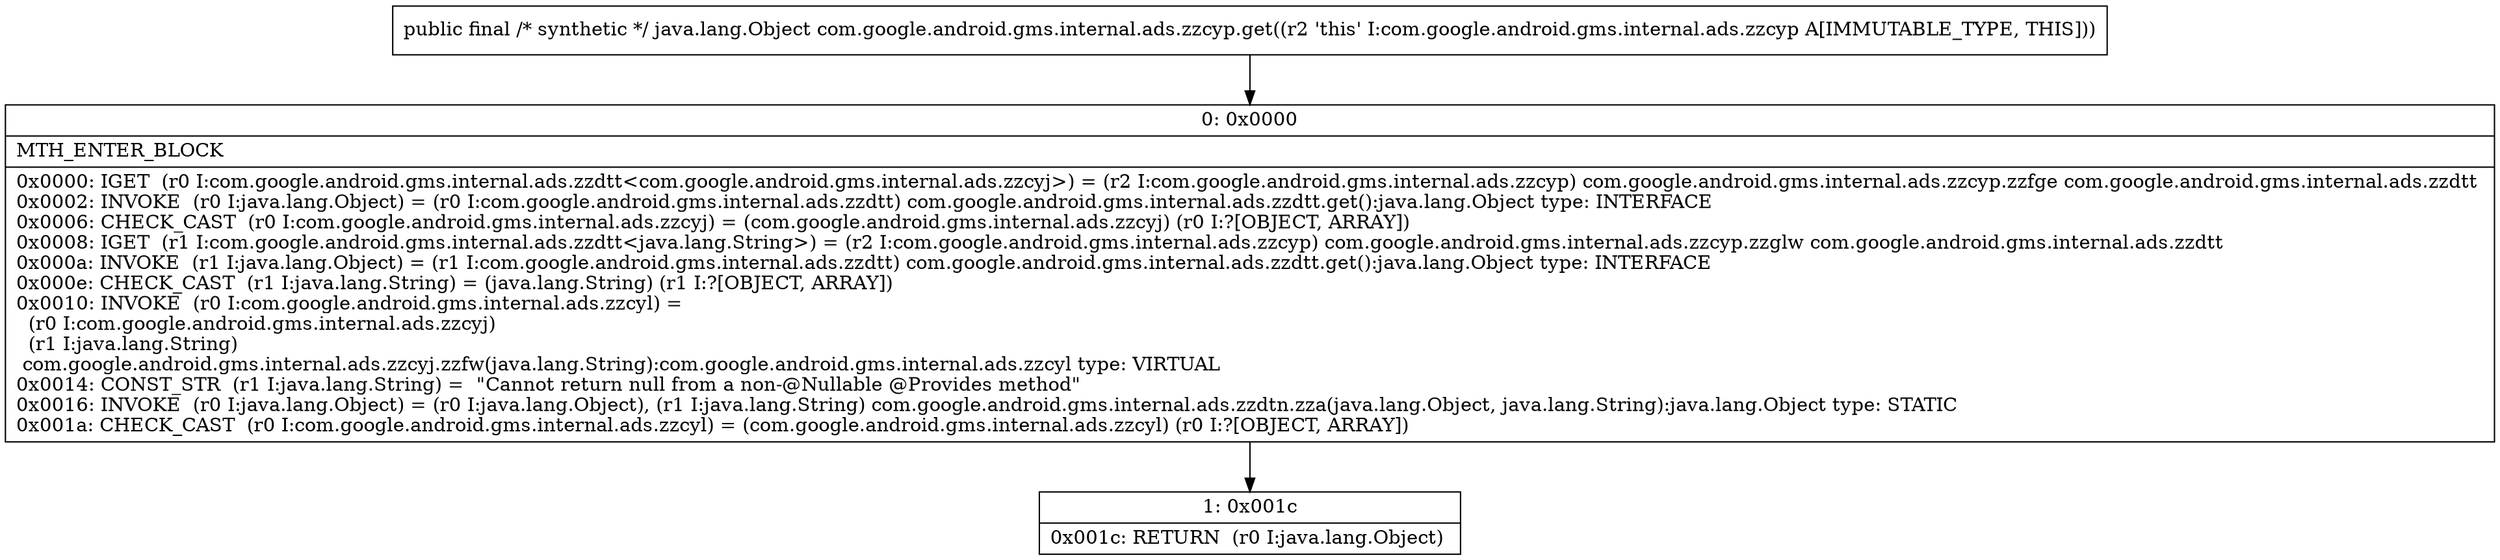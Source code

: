 digraph "CFG forcom.google.android.gms.internal.ads.zzcyp.get()Ljava\/lang\/Object;" {
Node_0 [shape=record,label="{0\:\ 0x0000|MTH_ENTER_BLOCK\l|0x0000: IGET  (r0 I:com.google.android.gms.internal.ads.zzdtt\<com.google.android.gms.internal.ads.zzcyj\>) = (r2 I:com.google.android.gms.internal.ads.zzcyp) com.google.android.gms.internal.ads.zzcyp.zzfge com.google.android.gms.internal.ads.zzdtt \l0x0002: INVOKE  (r0 I:java.lang.Object) = (r0 I:com.google.android.gms.internal.ads.zzdtt) com.google.android.gms.internal.ads.zzdtt.get():java.lang.Object type: INTERFACE \l0x0006: CHECK_CAST  (r0 I:com.google.android.gms.internal.ads.zzcyj) = (com.google.android.gms.internal.ads.zzcyj) (r0 I:?[OBJECT, ARRAY]) \l0x0008: IGET  (r1 I:com.google.android.gms.internal.ads.zzdtt\<java.lang.String\>) = (r2 I:com.google.android.gms.internal.ads.zzcyp) com.google.android.gms.internal.ads.zzcyp.zzglw com.google.android.gms.internal.ads.zzdtt \l0x000a: INVOKE  (r1 I:java.lang.Object) = (r1 I:com.google.android.gms.internal.ads.zzdtt) com.google.android.gms.internal.ads.zzdtt.get():java.lang.Object type: INTERFACE \l0x000e: CHECK_CAST  (r1 I:java.lang.String) = (java.lang.String) (r1 I:?[OBJECT, ARRAY]) \l0x0010: INVOKE  (r0 I:com.google.android.gms.internal.ads.zzcyl) = \l  (r0 I:com.google.android.gms.internal.ads.zzcyj)\l  (r1 I:java.lang.String)\l com.google.android.gms.internal.ads.zzcyj.zzfw(java.lang.String):com.google.android.gms.internal.ads.zzcyl type: VIRTUAL \l0x0014: CONST_STR  (r1 I:java.lang.String) =  \"Cannot return null from a non\-@Nullable @Provides method\" \l0x0016: INVOKE  (r0 I:java.lang.Object) = (r0 I:java.lang.Object), (r1 I:java.lang.String) com.google.android.gms.internal.ads.zzdtn.zza(java.lang.Object, java.lang.String):java.lang.Object type: STATIC \l0x001a: CHECK_CAST  (r0 I:com.google.android.gms.internal.ads.zzcyl) = (com.google.android.gms.internal.ads.zzcyl) (r0 I:?[OBJECT, ARRAY]) \l}"];
Node_1 [shape=record,label="{1\:\ 0x001c|0x001c: RETURN  (r0 I:java.lang.Object) \l}"];
MethodNode[shape=record,label="{public final \/* synthetic *\/ java.lang.Object com.google.android.gms.internal.ads.zzcyp.get((r2 'this' I:com.google.android.gms.internal.ads.zzcyp A[IMMUTABLE_TYPE, THIS])) }"];
MethodNode -> Node_0;
Node_0 -> Node_1;
}

